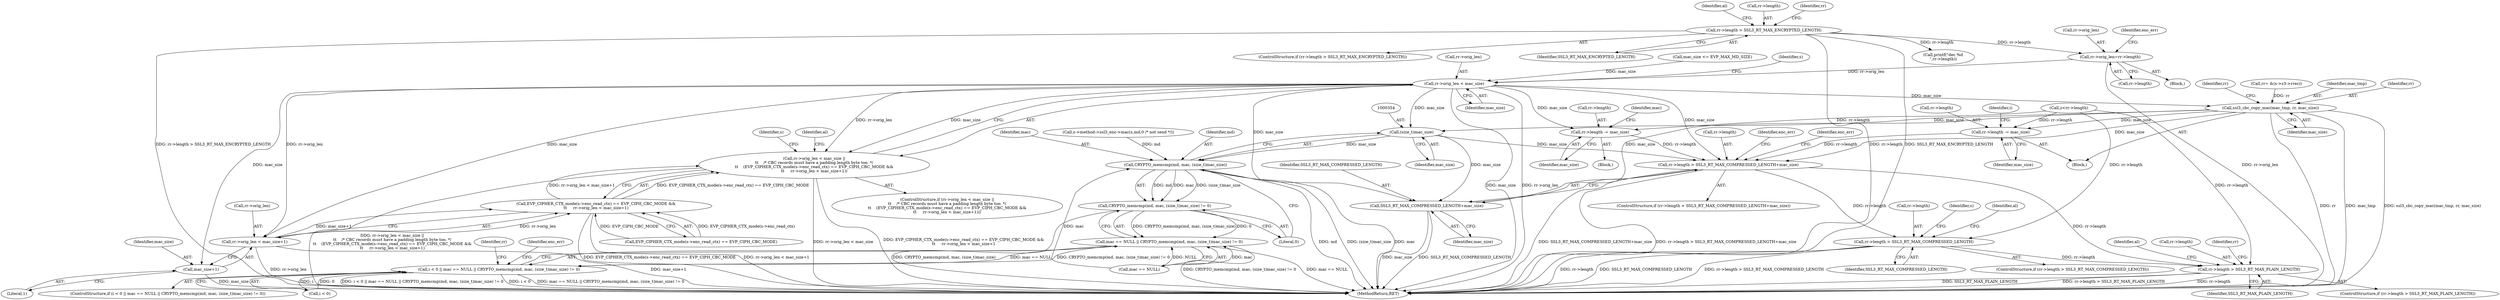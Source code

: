 digraph "0_openssl_103b171d8fc282ef435f8de9afbf7782e312961f_2@pointer" {
"1000172" [label="(Call,rr->orig_len=rr->length)"];
"1000152" [label="(Call,rr->length > SSL3_RT_MAX_ENCRYPTED_LENGTH)"];
"1000270" [label="(Call,rr->orig_len < mac_size)"];
"1000269" [label="(Call,rr->orig_len < mac_size ||\n\t\t    /* CBC records must have a padding length byte too. */\n\t\t    (EVP_CIPHER_CTX_mode(s->enc_read_ctx) == EVP_CIPH_CBC_MODE &&\n\t\t     rr->orig_len < mac_size+1))"];
"1000282" [label="(Call,rr->orig_len < mac_size+1)"];
"1000275" [label="(Call,EVP_CIPHER_CTX_mode(s->enc_read_ctx) == EVP_CIPH_CBC_MODE &&\n\t\t     rr->orig_len < mac_size+1)"];
"1000286" [label="(Call,mac_size+1)"];
"1000308" [label="(Call,ssl3_cbc_copy_mac(mac_tmp, rr, mac_size))"];
"1000312" [label="(Call,rr->length -= mac_size)"];
"1000362" [label="(Call,rr->length > SSL3_RT_MAX_COMPRESSED_LENGTH+mac_size)"];
"1000397" [label="(Call,rr->length > SSL3_RT_MAX_COMPRESSED_LENGTH)"];
"1000423" [label="(Call,rr->length > SSL3_RT_MAX_PLAIN_LENGTH)"];
"1000353" [label="(Call,(size_t)mac_size)"];
"1000350" [label="(Call,CRYPTO_memcmp(md, mac, (size_t)mac_size))"];
"1000349" [label="(Call,CRYPTO_memcmp(md, mac, (size_t)mac_size) != 0)"];
"1000345" [label="(Call,mac == NULL || CRYPTO_memcmp(md, mac, (size_t)mac_size) != 0)"];
"1000341" [label="(Call,i < 0 || mac == NULL || CRYPTO_memcmp(md, mac, (size_t)mac_size) != 0)"];
"1000366" [label="(Call,SSL3_RT_MAX_COMPRESSED_LENGTH+mac_size)"];
"1000319" [label="(Call,rr->length -= mac_size)"];
"1000413" [label="(Identifier,s)"];
"1000159" [label="(Identifier,al)"];
"1000173" [label="(Call,rr->orig_len)"];
"1000318" [label="(Block,)"];
"1000352" [label="(Identifier,mac)"];
"1000430" [label="(Identifier,al)"];
"1000313" [label="(Call,rr->length)"];
"1000361" [label="(ControlStructure,if (rr->length > SSL3_RT_MAX_COMPRESSED_LENGTH+mac_size))"];
"1000363" [label="(Call,rr->length)"];
"1000423" [label="(Call,rr->length > SSL3_RT_MAX_PLAIN_LENGTH)"];
"1000180" [label="(Identifier,enc_err)"];
"1000404" [label="(Identifier,al)"];
"1000320" [label="(Call,rr->length)"];
"1000345" [label="(Call,mac == NULL || CRYPTO_memcmp(md, mac, (size_t)mac_size) != 0)"];
"1000422" [label="(ControlStructure,if (rr->length > SSL3_RT_MAX_PLAIN_LENGTH))"];
"1000349" [label="(Call,CRYPTO_memcmp(md, mac, (size_t)mac_size) != 0)"];
"1000276" [label="(Call,EVP_CIPHER_CTX_mode(s->enc_read_ctx) == EVP_CIPH_CBC_MODE)"];
"1000151" [label="(ControlStructure,if (rr->length > SSL3_RT_MAX_ENCRYPTED_LENGTH))"];
"1000335" [label="(Identifier,i)"];
"1000325" [label="(Identifier,mac)"];
"1000271" [label="(Call,rr->orig_len)"];
"1000319" [label="(Call,rr->length -= mac_size)"];
"1000270" [label="(Call,rr->orig_len < mac_size)"];
"1000346" [label="(Call,mac == NULL)"];
"1000312" [label="(Call,rr->length -= mac_size)"];
"1000336" [label="(Call,s->method->ssl3_enc->mac(s,md,0 /* not send */))"];
"1000367" [label="(Identifier,SSL3_RT_MAX_COMPRESSED_LENGTH)"];
"1000310" [label="(Identifier,rr)"];
"1000282" [label="(Call,rr->orig_len < mac_size+1)"];
"1000368" [label="(Identifier,mac_size)"];
"1000314" [label="(Identifier,rr)"];
"1000153" [label="(Call,rr->length)"];
"1000366" [label="(Call,SSL3_RT_MAX_COMPRESSED_LENGTH+mac_size)"];
"1000396" [label="(ControlStructure,if (rr->length > SSL3_RT_MAX_COMPRESSED_LENGTH))"];
"1000456" [label="(MethodReturn,RET)"];
"1000200" [label="(Call,printf(\"dec %d\n\",rr->length))"];
"1000342" [label="(Call,i < 0)"];
"1000274" [label="(Identifier,mac_size)"];
"1000152" [label="(Call,rr->length > SSL3_RT_MAX_ENCRYPTED_LENGTH)"];
"1000341" [label="(Call,i < 0 || mac == NULL || CRYPTO_memcmp(md, mac, (size_t)mac_size) != 0)"];
"1000362" [label="(Call,rr->length > SSL3_RT_MAX_COMPRESSED_LENGTH+mac_size)"];
"1000427" [label="(Identifier,SSL3_RT_MAX_PLAIN_LENGTH)"];
"1000128" [label="(Call,rr= &(s->s3->rrec))"];
"1000265" [label="(Call,mac_size <= EVP_MAX_MD_SIZE)"];
"1000269" [label="(Call,rr->orig_len < mac_size ||\n\t\t    /* CBC records must have a padding length byte too. */\n\t\t    (EVP_CIPHER_CTX_mode(s->enc_read_ctx) == EVP_CIPH_CBC_MODE &&\n\t\t     rr->orig_len < mac_size+1))"];
"1000268" [label="(ControlStructure,if (rr->orig_len < mac_size ||\n\t\t    /* CBC records must have a padding length byte too. */\n\t\t    (EVP_CIPHER_CTX_mode(s->enc_read_ctx) == EVP_CIPH_CBC_MODE &&\n\t\t     rr->orig_len < mac_size+1)))"];
"1000275" [label="(Call,EVP_CIPHER_CTX_mode(s->enc_read_ctx) == EVP_CIPH_CBC_MODE &&\n\t\t     rr->orig_len < mac_size+1)"];
"1000309" [label="(Identifier,mac_tmp)"];
"1000370" [label="(Identifier,enc_err)"];
"1000438" [label="(Identifier,rr)"];
"1000316" [label="(Identifier,mac_size)"];
"1000364" [label="(Identifier,rr)"];
"1000176" [label="(Call,rr->length)"];
"1000279" [label="(Identifier,s)"];
"1000287" [label="(Identifier,mac_size)"];
"1000401" [label="(Identifier,SSL3_RT_MAX_COMPRESSED_LENGTH)"];
"1000398" [label="(Call,rr->length)"];
"1000350" [label="(Call,CRYPTO_memcmp(md, mac, (size_t)mac_size))"];
"1000211" [label="(Call,z<rr->length)"];
"1000355" [label="(Identifier,mac_size)"];
"1000286" [label="(Call,mac_size+1)"];
"1000283" [label="(Call,rr->orig_len)"];
"1000304" [label="(Block,)"];
"1000311" [label="(Identifier,mac_size)"];
"1000308" [label="(Call,ssl3_cbc_copy_mac(mac_tmp, rr, mac_size))"];
"1000172" [label="(Call,rr->orig_len=rr->length)"];
"1000288" [label="(Literal,1)"];
"1000358" [label="(Identifier,enc_err)"];
"1000424" [label="(Call,rr->length)"];
"1000156" [label="(Identifier,SSL3_RT_MAX_ENCRYPTED_LENGTH)"];
"1000120" [label="(Block,)"];
"1000375" [label="(Identifier,enc_err)"];
"1000397" [label="(Call,rr->length > SSL3_RT_MAX_COMPRESSED_LENGTH)"];
"1000356" [label="(Literal,0)"];
"1000323" [label="(Identifier,mac_size)"];
"1000291" [label="(Identifier,al)"];
"1000351" [label="(Identifier,md)"];
"1000353" [label="(Call,(size_t)mac_size)"];
"1000167" [label="(Identifier,rr)"];
"1000301" [label="(Identifier,s)"];
"1000340" [label="(ControlStructure,if (i < 0 || mac == NULL || CRYPTO_memcmp(md, mac, (size_t)mac_size) != 0))"];
"1000172" -> "1000120"  [label="AST: "];
"1000172" -> "1000176"  [label="CFG: "];
"1000173" -> "1000172"  [label="AST: "];
"1000176" -> "1000172"  [label="AST: "];
"1000180" -> "1000172"  [label="CFG: "];
"1000172" -> "1000456"  [label="DDG: rr->orig_len"];
"1000152" -> "1000172"  [label="DDG: rr->length"];
"1000172" -> "1000270"  [label="DDG: rr->orig_len"];
"1000152" -> "1000151"  [label="AST: "];
"1000152" -> "1000156"  [label="CFG: "];
"1000153" -> "1000152"  [label="AST: "];
"1000156" -> "1000152"  [label="AST: "];
"1000159" -> "1000152"  [label="CFG: "];
"1000167" -> "1000152"  [label="CFG: "];
"1000152" -> "1000456"  [label="DDG: rr->length > SSL3_RT_MAX_ENCRYPTED_LENGTH"];
"1000152" -> "1000456"  [label="DDG: rr->length"];
"1000152" -> "1000456"  [label="DDG: SSL3_RT_MAX_ENCRYPTED_LENGTH"];
"1000152" -> "1000200"  [label="DDG: rr->length"];
"1000270" -> "1000269"  [label="AST: "];
"1000270" -> "1000274"  [label="CFG: "];
"1000271" -> "1000270"  [label="AST: "];
"1000274" -> "1000270"  [label="AST: "];
"1000279" -> "1000270"  [label="CFG: "];
"1000269" -> "1000270"  [label="CFG: "];
"1000270" -> "1000456"  [label="DDG: mac_size"];
"1000270" -> "1000456"  [label="DDG: rr->orig_len"];
"1000270" -> "1000269"  [label="DDG: rr->orig_len"];
"1000270" -> "1000269"  [label="DDG: mac_size"];
"1000265" -> "1000270"  [label="DDG: mac_size"];
"1000270" -> "1000282"  [label="DDG: rr->orig_len"];
"1000270" -> "1000282"  [label="DDG: mac_size"];
"1000270" -> "1000286"  [label="DDG: mac_size"];
"1000270" -> "1000308"  [label="DDG: mac_size"];
"1000270" -> "1000319"  [label="DDG: mac_size"];
"1000270" -> "1000353"  [label="DDG: mac_size"];
"1000270" -> "1000362"  [label="DDG: mac_size"];
"1000270" -> "1000366"  [label="DDG: mac_size"];
"1000269" -> "1000268"  [label="AST: "];
"1000269" -> "1000275"  [label="CFG: "];
"1000275" -> "1000269"  [label="AST: "];
"1000291" -> "1000269"  [label="CFG: "];
"1000301" -> "1000269"  [label="CFG: "];
"1000269" -> "1000456"  [label="DDG: EVP_CIPHER_CTX_mode(s->enc_read_ctx) == EVP_CIPH_CBC_MODE &&\n\t\t     rr->orig_len < mac_size+1"];
"1000269" -> "1000456"  [label="DDG: rr->orig_len < mac_size ||\n\t\t    /* CBC records must have a padding length byte too. */\n\t\t    (EVP_CIPHER_CTX_mode(s->enc_read_ctx) == EVP_CIPH_CBC_MODE &&\n\t\t     rr->orig_len < mac_size+1)"];
"1000269" -> "1000456"  [label="DDG: rr->orig_len < mac_size"];
"1000275" -> "1000269"  [label="DDG: EVP_CIPHER_CTX_mode(s->enc_read_ctx) == EVP_CIPH_CBC_MODE"];
"1000275" -> "1000269"  [label="DDG: rr->orig_len < mac_size+1"];
"1000282" -> "1000275"  [label="AST: "];
"1000282" -> "1000286"  [label="CFG: "];
"1000283" -> "1000282"  [label="AST: "];
"1000286" -> "1000282"  [label="AST: "];
"1000275" -> "1000282"  [label="CFG: "];
"1000282" -> "1000456"  [label="DDG: mac_size+1"];
"1000282" -> "1000456"  [label="DDG: rr->orig_len"];
"1000282" -> "1000275"  [label="DDG: rr->orig_len"];
"1000282" -> "1000275"  [label="DDG: mac_size+1"];
"1000275" -> "1000276"  [label="CFG: "];
"1000276" -> "1000275"  [label="AST: "];
"1000275" -> "1000456"  [label="DDG: rr->orig_len < mac_size+1"];
"1000275" -> "1000456"  [label="DDG: EVP_CIPHER_CTX_mode(s->enc_read_ctx) == EVP_CIPH_CBC_MODE"];
"1000276" -> "1000275"  [label="DDG: EVP_CIPHER_CTX_mode(s->enc_read_ctx)"];
"1000276" -> "1000275"  [label="DDG: EVP_CIPH_CBC_MODE"];
"1000286" -> "1000288"  [label="CFG: "];
"1000287" -> "1000286"  [label="AST: "];
"1000288" -> "1000286"  [label="AST: "];
"1000286" -> "1000456"  [label="DDG: mac_size"];
"1000308" -> "1000304"  [label="AST: "];
"1000308" -> "1000311"  [label="CFG: "];
"1000309" -> "1000308"  [label="AST: "];
"1000310" -> "1000308"  [label="AST: "];
"1000311" -> "1000308"  [label="AST: "];
"1000314" -> "1000308"  [label="CFG: "];
"1000308" -> "1000456"  [label="DDG: rr"];
"1000308" -> "1000456"  [label="DDG: mac_tmp"];
"1000308" -> "1000456"  [label="DDG: ssl3_cbc_copy_mac(mac_tmp, rr, mac_size)"];
"1000128" -> "1000308"  [label="DDG: rr"];
"1000308" -> "1000312"  [label="DDG: mac_size"];
"1000308" -> "1000353"  [label="DDG: mac_size"];
"1000308" -> "1000362"  [label="DDG: mac_size"];
"1000308" -> "1000366"  [label="DDG: mac_size"];
"1000312" -> "1000304"  [label="AST: "];
"1000312" -> "1000316"  [label="CFG: "];
"1000313" -> "1000312"  [label="AST: "];
"1000316" -> "1000312"  [label="AST: "];
"1000335" -> "1000312"  [label="CFG: "];
"1000211" -> "1000312"  [label="DDG: rr->length"];
"1000312" -> "1000362"  [label="DDG: rr->length"];
"1000362" -> "1000361"  [label="AST: "];
"1000362" -> "1000366"  [label="CFG: "];
"1000363" -> "1000362"  [label="AST: "];
"1000366" -> "1000362"  [label="AST: "];
"1000370" -> "1000362"  [label="CFG: "];
"1000375" -> "1000362"  [label="CFG: "];
"1000362" -> "1000456"  [label="DDG: SSL3_RT_MAX_COMPRESSED_LENGTH+mac_size"];
"1000362" -> "1000456"  [label="DDG: rr->length > SSL3_RT_MAX_COMPRESSED_LENGTH+mac_size"];
"1000319" -> "1000362"  [label="DDG: rr->length"];
"1000353" -> "1000362"  [label="DDG: mac_size"];
"1000362" -> "1000397"  [label="DDG: rr->length"];
"1000362" -> "1000423"  [label="DDG: rr->length"];
"1000397" -> "1000396"  [label="AST: "];
"1000397" -> "1000401"  [label="CFG: "];
"1000398" -> "1000397"  [label="AST: "];
"1000401" -> "1000397"  [label="AST: "];
"1000404" -> "1000397"  [label="CFG: "];
"1000413" -> "1000397"  [label="CFG: "];
"1000397" -> "1000456"  [label="DDG: rr->length > SSL3_RT_MAX_COMPRESSED_LENGTH"];
"1000397" -> "1000456"  [label="DDG: rr->length"];
"1000397" -> "1000456"  [label="DDG: SSL3_RT_MAX_COMPRESSED_LENGTH"];
"1000211" -> "1000397"  [label="DDG: rr->length"];
"1000397" -> "1000423"  [label="DDG: rr->length"];
"1000423" -> "1000422"  [label="AST: "];
"1000423" -> "1000427"  [label="CFG: "];
"1000424" -> "1000423"  [label="AST: "];
"1000427" -> "1000423"  [label="AST: "];
"1000430" -> "1000423"  [label="CFG: "];
"1000438" -> "1000423"  [label="CFG: "];
"1000423" -> "1000456"  [label="DDG: SSL3_RT_MAX_PLAIN_LENGTH"];
"1000423" -> "1000456"  [label="DDG: rr->length > SSL3_RT_MAX_PLAIN_LENGTH"];
"1000423" -> "1000456"  [label="DDG: rr->length"];
"1000211" -> "1000423"  [label="DDG: rr->length"];
"1000353" -> "1000350"  [label="AST: "];
"1000353" -> "1000355"  [label="CFG: "];
"1000354" -> "1000353"  [label="AST: "];
"1000355" -> "1000353"  [label="AST: "];
"1000350" -> "1000353"  [label="CFG: "];
"1000353" -> "1000350"  [label="DDG: mac_size"];
"1000353" -> "1000366"  [label="DDG: mac_size"];
"1000350" -> "1000349"  [label="AST: "];
"1000351" -> "1000350"  [label="AST: "];
"1000352" -> "1000350"  [label="AST: "];
"1000356" -> "1000350"  [label="CFG: "];
"1000350" -> "1000456"  [label="DDG: md"];
"1000350" -> "1000456"  [label="DDG: (size_t)mac_size"];
"1000350" -> "1000456"  [label="DDG: mac"];
"1000350" -> "1000349"  [label="DDG: md"];
"1000350" -> "1000349"  [label="DDG: mac"];
"1000350" -> "1000349"  [label="DDG: (size_t)mac_size"];
"1000336" -> "1000350"  [label="DDG: md"];
"1000346" -> "1000350"  [label="DDG: mac"];
"1000349" -> "1000345"  [label="AST: "];
"1000349" -> "1000356"  [label="CFG: "];
"1000356" -> "1000349"  [label="AST: "];
"1000345" -> "1000349"  [label="CFG: "];
"1000349" -> "1000456"  [label="DDG: CRYPTO_memcmp(md, mac, (size_t)mac_size)"];
"1000349" -> "1000345"  [label="DDG: CRYPTO_memcmp(md, mac, (size_t)mac_size)"];
"1000349" -> "1000345"  [label="DDG: 0"];
"1000345" -> "1000341"  [label="AST: "];
"1000345" -> "1000346"  [label="CFG: "];
"1000346" -> "1000345"  [label="AST: "];
"1000341" -> "1000345"  [label="CFG: "];
"1000345" -> "1000456"  [label="DDG: CRYPTO_memcmp(md, mac, (size_t)mac_size) != 0"];
"1000345" -> "1000456"  [label="DDG: mac == NULL"];
"1000345" -> "1000341"  [label="DDG: mac == NULL"];
"1000345" -> "1000341"  [label="DDG: CRYPTO_memcmp(md, mac, (size_t)mac_size) != 0"];
"1000346" -> "1000345"  [label="DDG: mac"];
"1000346" -> "1000345"  [label="DDG: NULL"];
"1000341" -> "1000340"  [label="AST: "];
"1000341" -> "1000342"  [label="CFG: "];
"1000342" -> "1000341"  [label="AST: "];
"1000358" -> "1000341"  [label="CFG: "];
"1000364" -> "1000341"  [label="CFG: "];
"1000341" -> "1000456"  [label="DDG: i < 0"];
"1000341" -> "1000456"  [label="DDG: mac == NULL || CRYPTO_memcmp(md, mac, (size_t)mac_size) != 0"];
"1000341" -> "1000456"  [label="DDG: i < 0 || mac == NULL || CRYPTO_memcmp(md, mac, (size_t)mac_size) != 0"];
"1000342" -> "1000341"  [label="DDG: i"];
"1000342" -> "1000341"  [label="DDG: 0"];
"1000366" -> "1000368"  [label="CFG: "];
"1000367" -> "1000366"  [label="AST: "];
"1000368" -> "1000366"  [label="AST: "];
"1000366" -> "1000456"  [label="DDG: mac_size"];
"1000366" -> "1000456"  [label="DDG: SSL3_RT_MAX_COMPRESSED_LENGTH"];
"1000319" -> "1000318"  [label="AST: "];
"1000319" -> "1000323"  [label="CFG: "];
"1000320" -> "1000319"  [label="AST: "];
"1000323" -> "1000319"  [label="AST: "];
"1000325" -> "1000319"  [label="CFG: "];
"1000211" -> "1000319"  [label="DDG: rr->length"];
}
